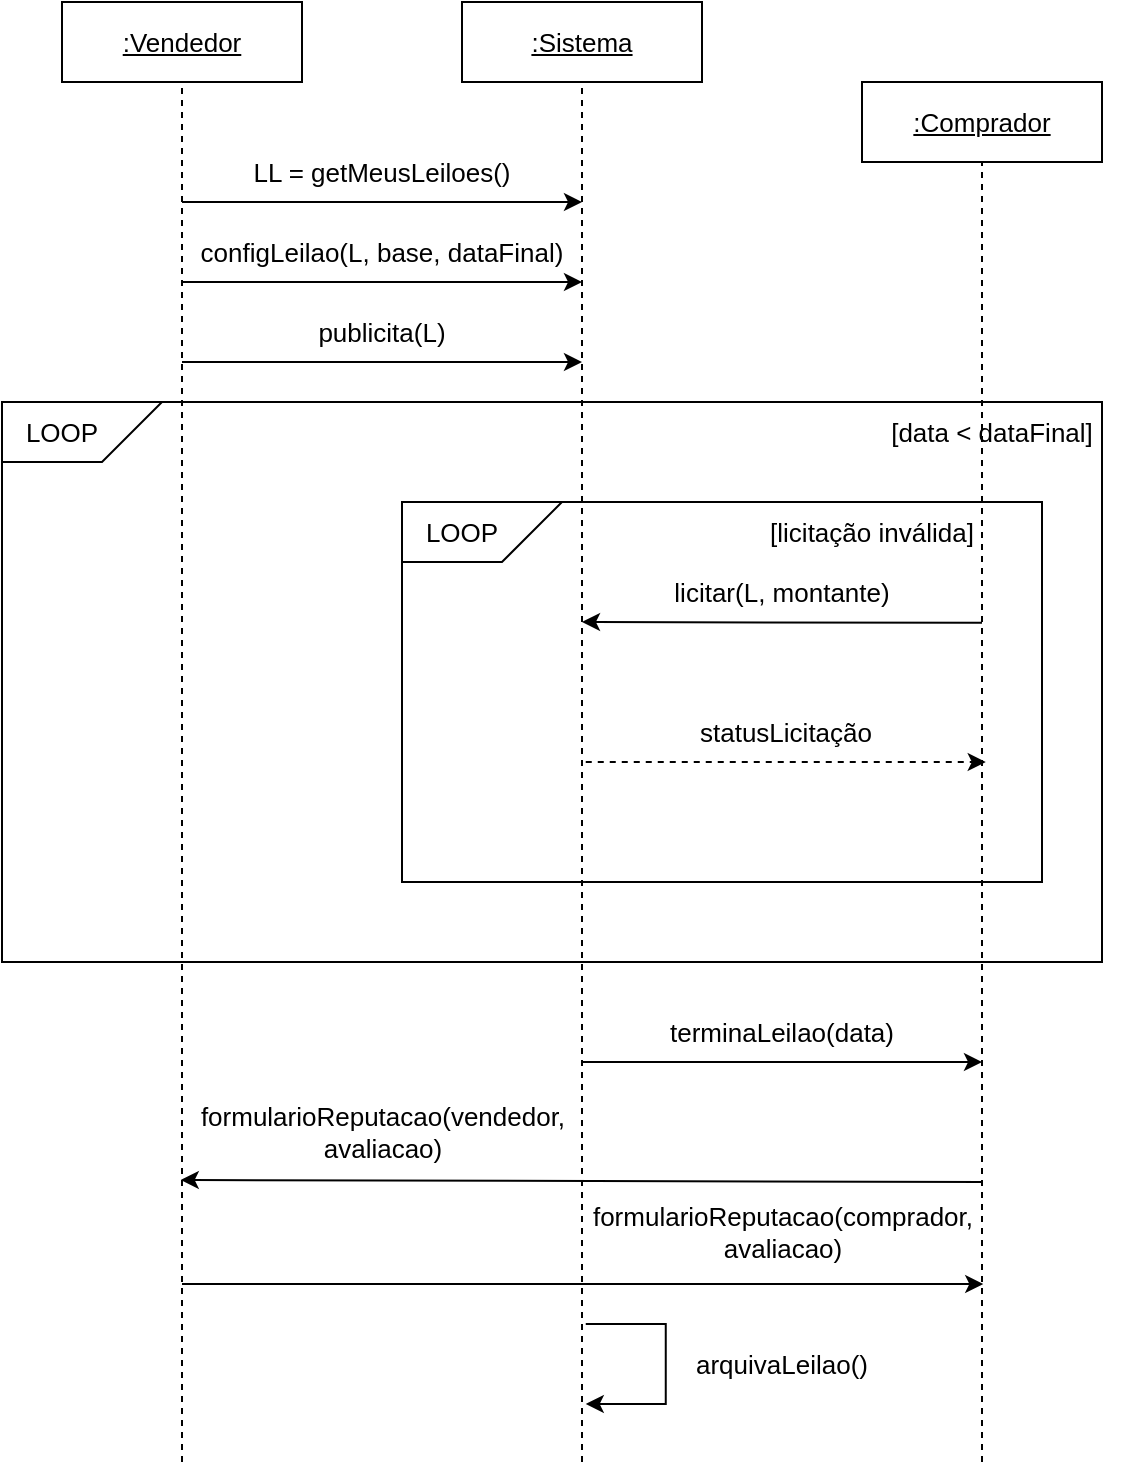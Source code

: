 <mxfile version="18.2.0" type="device"><diagram id="CkuuAFPeBTgD3vncC8q3" name="Page-1"><mxGraphModel dx="2066" dy="1374" grid="1" gridSize="10" guides="1" tooltips="1" connect="1" arrows="1" fold="1" page="1" pageScale="1" pageWidth="827" pageHeight="1169" math="0" shadow="0"><root><mxCell id="0"/><mxCell id="1" parent="0"/><mxCell id="TFdUQ2f9A7EuVkcZQJ88-2" value="&lt;u&gt;&lt;font style=&quot;font-size: 13px;&quot;&gt;:Comprador&lt;/font&gt;&lt;/u&gt;" style="rounded=0;whiteSpace=wrap;html=1;" parent="1" vertex="1"><mxGeometry x="564" y="260" width="120" height="40" as="geometry"/></mxCell><mxCell id="TFdUQ2f9A7EuVkcZQJ88-3" value="&lt;u&gt;&lt;font style=&quot;font-size: 13px;&quot;&gt;:Vendedor&lt;/font&gt;&lt;/u&gt;" style="rounded=0;whiteSpace=wrap;html=1;" parent="1" vertex="1"><mxGeometry x="164" y="220" width="120" height="40" as="geometry"/></mxCell><mxCell id="TFdUQ2f9A7EuVkcZQJ88-4" value="&lt;u&gt;&lt;font style=&quot;font-size: 13px;&quot;&gt;:Sistema&lt;/font&gt;&lt;/u&gt;" style="rounded=0;whiteSpace=wrap;html=1;" parent="1" vertex="1"><mxGeometry x="364" y="220" width="120" height="40" as="geometry"/></mxCell><mxCell id="TFdUQ2f9A7EuVkcZQJ88-6" value="" style="endArrow=none;dashed=1;html=1;rounded=0;entryX=0.5;entryY=1;entryDx=0;entryDy=0;" parent="1" target="TFdUQ2f9A7EuVkcZQJ88-3" edge="1"><mxGeometry width="50" height="50" relative="1" as="geometry"><mxPoint x="224" y="950" as="sourcePoint"/><mxPoint x="224" y="270" as="targetPoint"/></mxGeometry></mxCell><mxCell id="TFdUQ2f9A7EuVkcZQJ88-7" value="" style="endArrow=none;dashed=1;html=1;rounded=0;entryX=0.5;entryY=1;entryDx=0;entryDy=0;" parent="1" target="TFdUQ2f9A7EuVkcZQJ88-4" edge="1"><mxGeometry width="50" height="50" relative="1" as="geometry"><mxPoint x="424" y="950" as="sourcePoint"/><mxPoint x="424.18" y="270" as="targetPoint"/></mxGeometry></mxCell><mxCell id="TFdUQ2f9A7EuVkcZQJ88-8" value="" style="endArrow=none;dashed=1;html=1;rounded=0;entryX=0.5;entryY=1;entryDx=0;entryDy=0;" parent="1" target="TFdUQ2f9A7EuVkcZQJ88-2" edge="1"><mxGeometry width="50" height="50" relative="1" as="geometry"><mxPoint x="624" y="950" as="sourcePoint"/><mxPoint x="623.76" y="310" as="targetPoint"/></mxGeometry></mxCell><mxCell id="TFdUQ2f9A7EuVkcZQJ88-9" value="" style="endArrow=classic;html=1;rounded=0;" parent="1" edge="1"><mxGeometry width="50" height="50" relative="1" as="geometry"><mxPoint x="224" y="320" as="sourcePoint"/><mxPoint x="424" y="320" as="targetPoint"/></mxGeometry></mxCell><mxCell id="TFdUQ2f9A7EuVkcZQJ88-10" value="" style="endArrow=classic;html=1;rounded=0;" parent="1" edge="1"><mxGeometry width="50" height="50" relative="1" as="geometry"><mxPoint x="224" y="360" as="sourcePoint"/><mxPoint x="424" y="360" as="targetPoint"/></mxGeometry></mxCell><mxCell id="TFdUQ2f9A7EuVkcZQJ88-11" value="" style="endArrow=classic;html=1;rounded=0;" parent="1" edge="1"><mxGeometry width="50" height="50" relative="1" as="geometry"><mxPoint x="224" y="400" as="sourcePoint"/><mxPoint x="424" y="400" as="targetPoint"/></mxGeometry></mxCell><mxCell id="TFdUQ2f9A7EuVkcZQJ88-12" value="&lt;font style=&quot;font-size: 13px;&quot;&gt;LL =&amp;nbsp;getMeusLeiloes()&lt;/font&gt;" style="text;html=1;strokeColor=none;fillColor=none;align=center;verticalAlign=middle;whiteSpace=wrap;rounded=0;" parent="1" vertex="1"><mxGeometry x="244" y="290" width="160" height="30" as="geometry"/></mxCell><mxCell id="TFdUQ2f9A7EuVkcZQJ88-13" value="&lt;font style=&quot;font-size: 13px;&quot;&gt;configLeilao(L, base, dataFinal)&lt;/font&gt;" style="text;html=1;strokeColor=none;fillColor=none;align=center;verticalAlign=middle;whiteSpace=wrap;rounded=0;" parent="1" vertex="1"><mxGeometry x="224" y="330" width="200" height="30" as="geometry"/></mxCell><mxCell id="TFdUQ2f9A7EuVkcZQJ88-15" value="&lt;font style=&quot;font-size: 13px;&quot;&gt;publicita(L)&lt;/font&gt;" style="text;html=1;strokeColor=none;fillColor=none;align=center;verticalAlign=middle;whiteSpace=wrap;rounded=0;" parent="1" vertex="1"><mxGeometry x="244" y="370" width="160" height="30" as="geometry"/></mxCell><mxCell id="TFdUQ2f9A7EuVkcZQJ88-17" value="" style="rounded=0;whiteSpace=wrap;html=1;fillColor=none;" parent="1" vertex="1"><mxGeometry x="134" y="420" width="550" height="280" as="geometry"/></mxCell><mxCell id="TFdUQ2f9A7EuVkcZQJ88-18" value="&lt;font style=&quot;font-size: 13px;&quot;&gt;[data &amp;lt; dataFinal]&lt;/font&gt;" style="text;html=1;strokeColor=none;fillColor=none;align=center;verticalAlign=middle;whiteSpace=wrap;rounded=0;" parent="1" vertex="1"><mxGeometry x="564" y="420" width="130" height="30" as="geometry"/></mxCell><mxCell id="TFdUQ2f9A7EuVkcZQJ88-20" value="" style="shape=card;whiteSpace=wrap;html=1;fontSize=13;fillColor=none;rotation=-180;" parent="1" vertex="1"><mxGeometry x="134" y="420" width="80" height="30" as="geometry"/></mxCell><mxCell id="TFdUQ2f9A7EuVkcZQJ88-21" value="" style="shape=card;whiteSpace=wrap;html=1;fontSize=13;fillColor=none;rotation=-180;" parent="1" vertex="1"><mxGeometry x="334" y="470" width="80" height="30" as="geometry"/></mxCell><mxCell id="TFdUQ2f9A7EuVkcZQJ88-22" value="" style="rounded=0;whiteSpace=wrap;html=1;fontSize=13;fillColor=none;" parent="1" vertex="1"><mxGeometry x="334" y="470" width="320" height="190" as="geometry"/></mxCell><mxCell id="TFdUQ2f9A7EuVkcZQJ88-23" value="" style="endArrow=classic;html=1;rounded=0;" parent="1" edge="1"><mxGeometry width="50" height="50" relative="1" as="geometry"><mxPoint x="624" y="530.42" as="sourcePoint"/><mxPoint x="424" y="530" as="targetPoint"/></mxGeometry></mxCell><mxCell id="TFdUQ2f9A7EuVkcZQJ88-27" value="" style="endArrow=classic;html=1;rounded=0;dashed=1;" parent="1" edge="1"><mxGeometry width="50" height="50" relative="1" as="geometry"><mxPoint x="425.88" y="600" as="sourcePoint"/><mxPoint x="625.88" y="600" as="targetPoint"/></mxGeometry></mxCell><mxCell id="TFdUQ2f9A7EuVkcZQJ88-32" value="LOOP" style="text;html=1;strokeColor=none;fillColor=none;align=center;verticalAlign=middle;whiteSpace=wrap;rounded=0;fontSize=13;" parent="1" vertex="1"><mxGeometry x="134" y="420" width="60" height="30" as="geometry"/></mxCell><mxCell id="TFdUQ2f9A7EuVkcZQJ88-33" value="LOOP" style="text;html=1;strokeColor=none;fillColor=none;align=center;verticalAlign=middle;whiteSpace=wrap;rounded=0;fontSize=13;" parent="1" vertex="1"><mxGeometry x="334" y="470" width="60" height="30" as="geometry"/></mxCell><mxCell id="TFdUQ2f9A7EuVkcZQJ88-34" value="&lt;font style=&quot;font-size: 13px;&quot;&gt;statusLicitação&lt;/font&gt;" style="text;html=1;strokeColor=none;fillColor=none;align=center;verticalAlign=middle;whiteSpace=wrap;rounded=0;" parent="1" vertex="1"><mxGeometry x="445.88" y="570" width="160" height="30" as="geometry"/></mxCell><mxCell id="TFdUQ2f9A7EuVkcZQJ88-38" value="&lt;font style=&quot;font-size: 13px;&quot;&gt;[licitação inválida]&lt;/font&gt;" style="text;html=1;strokeColor=none;fillColor=none;align=center;verticalAlign=middle;whiteSpace=wrap;rounded=0;" parent="1" vertex="1"><mxGeometry x="504" y="470" width="130" height="30" as="geometry"/></mxCell><mxCell id="TFdUQ2f9A7EuVkcZQJ88-39" value="&lt;span style=&quot;font-size: 13px;&quot;&gt;licitar(L, montante)&lt;/span&gt;" style="text;html=1;strokeColor=none;fillColor=none;align=center;verticalAlign=middle;whiteSpace=wrap;rounded=0;" parent="1" vertex="1"><mxGeometry x="429" y="500" width="190" height="30" as="geometry"/></mxCell><mxCell id="g4RJySCC5g2H-ivWu8Qe-1" value="" style="endArrow=classic;html=1;rounded=0;" parent="1" edge="1"><mxGeometry width="50" height="50" relative="1" as="geometry"><mxPoint x="424" y="750" as="sourcePoint"/><mxPoint x="624" y="750" as="targetPoint"/></mxGeometry></mxCell><mxCell id="g4RJySCC5g2H-ivWu8Qe-2" value="&lt;span style=&quot;font-size: 13px;&quot;&gt;terminaLeilao(data)&lt;/span&gt;" style="text;html=1;strokeColor=none;fillColor=none;align=center;verticalAlign=middle;whiteSpace=wrap;rounded=0;" parent="1" vertex="1"><mxGeometry x="444" y="720" width="160" height="30" as="geometry"/></mxCell><mxCell id="g4RJySCC5g2H-ivWu8Qe-4" value="" style="endArrow=classic;html=1;rounded=0;startArrow=none;" parent="1" source="g4RJySCC5g2H-ivWu8Qe-9" edge="1"><mxGeometry width="50" height="50" relative="1" as="geometry"><mxPoint x="424.63" y="810" as="sourcePoint"/><mxPoint x="224.63" y="810" as="targetPoint"/></mxGeometry></mxCell><mxCell id="g4RJySCC5g2H-ivWu8Qe-9" value="&lt;span style=&quot;font-size: 13px;&quot;&gt;formularioReputacao(vendedor, avaliacao)&lt;/span&gt;" style="text;html=1;strokeColor=none;fillColor=none;align=center;verticalAlign=middle;whiteSpace=wrap;rounded=0;" parent="1" vertex="1"><mxGeometry x="223.38" y="760" width="202.5" height="50" as="geometry"/></mxCell><mxCell id="g4RJySCC5g2H-ivWu8Qe-10" value="" style="endArrow=none;html=1;rounded=0;" parent="1" edge="1"><mxGeometry width="50" height="50" relative="1" as="geometry"><mxPoint x="427.13" y="811" as="sourcePoint"/><mxPoint x="427.13" y="811" as="targetPoint"/></mxGeometry></mxCell><mxCell id="g4RJySCC5g2H-ivWu8Qe-12" value="" style="endArrow=classic;html=1;rounded=0;" parent="1" edge="1"><mxGeometry width="50" height="50" relative="1" as="geometry"><mxPoint x="624" y="810" as="sourcePoint"/><mxPoint x="223.38" y="809" as="targetPoint"/></mxGeometry></mxCell><mxCell id="g4RJySCC5g2H-ivWu8Qe-14" value="" style="endArrow=classic;html=1;rounded=0;" parent="1" edge="1"><mxGeometry width="50" height="50" relative="1" as="geometry"><mxPoint x="224" y="861" as="sourcePoint"/><mxPoint x="624.63" y="861" as="targetPoint"/></mxGeometry></mxCell><mxCell id="g4RJySCC5g2H-ivWu8Qe-17" value="" style="endArrow=classic;html=1;rounded=0;" parent="1" edge="1"><mxGeometry width="50" height="50" relative="1" as="geometry"><mxPoint x="425.88" y="881" as="sourcePoint"/><mxPoint x="425.88" y="921" as="targetPoint"/><Array as="points"><mxPoint x="465.88" y="881"/><mxPoint x="465.88" y="921"/></Array></mxGeometry></mxCell><mxCell id="g4RJySCC5g2H-ivWu8Qe-18" value="&lt;span style=&quot;font-size: 13px;&quot;&gt;arquivaLeilao()&lt;/span&gt;" style="text;html=1;strokeColor=none;fillColor=none;align=center;verticalAlign=middle;whiteSpace=wrap;rounded=0;" parent="1" vertex="1"><mxGeometry x="444" y="881" width="160" height="40" as="geometry"/></mxCell><mxCell id="0fAe88dx3_P6D2T_P942-2" value="&lt;span style=&quot;font-size: 13px;&quot;&gt;formularioReputacao(comprador, avaliacao)&lt;/span&gt;" style="text;html=1;strokeColor=none;fillColor=none;align=center;verticalAlign=middle;whiteSpace=wrap;rounded=0;" parent="1" vertex="1"><mxGeometry x="422.75" y="810" width="202.5" height="50" as="geometry"/></mxCell></root></mxGraphModel></diagram></mxfile>
